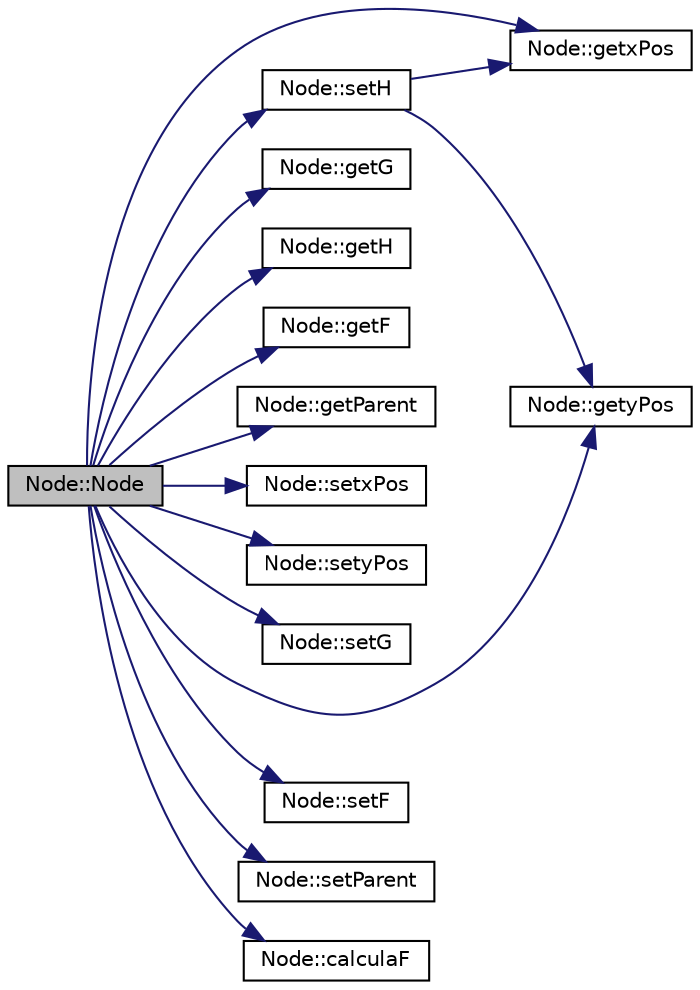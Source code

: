digraph "Node::Node"
{
  edge [fontname="Helvetica",fontsize="10",labelfontname="Helvetica",labelfontsize="10"];
  node [fontname="Helvetica",fontsize="10",shape=record];
  rankdir="LR";
  Node1 [label="Node::Node",height=0.2,width=0.4,color="black", fillcolor="grey75", style="filled", fontcolor="black"];
  Node1 -> Node2 [color="midnightblue",fontsize="10",style="solid",fontname="Helvetica"];
  Node2 [label="Node::getxPos",height=0.2,width=0.4,color="black", fillcolor="white", style="filled",URL="$classNode.html#a81aba8cc7d7ebd60051bb7cba210f587"];
  Node1 -> Node3 [color="midnightblue",fontsize="10",style="solid",fontname="Helvetica"];
  Node3 [label="Node::getyPos",height=0.2,width=0.4,color="black", fillcolor="white", style="filled",URL="$classNode.html#a7d26325d2355b29184cd6b428a78508b"];
  Node1 -> Node4 [color="midnightblue",fontsize="10",style="solid",fontname="Helvetica"];
  Node4 [label="Node::getG",height=0.2,width=0.4,color="black", fillcolor="white", style="filled",URL="$classNode.html#ab72b743b5abe69381e9066f4225793d2"];
  Node1 -> Node5 [color="midnightblue",fontsize="10",style="solid",fontname="Helvetica"];
  Node5 [label="Node::getH",height=0.2,width=0.4,color="black", fillcolor="white", style="filled",URL="$classNode.html#ae6f0fa0586f0bba0a33ec57323849d89"];
  Node1 -> Node6 [color="midnightblue",fontsize="10",style="solid",fontname="Helvetica"];
  Node6 [label="Node::getF",height=0.2,width=0.4,color="black", fillcolor="white", style="filled",URL="$classNode.html#ad22eea937020953945d47dc25667baf3"];
  Node1 -> Node7 [color="midnightblue",fontsize="10",style="solid",fontname="Helvetica"];
  Node7 [label="Node::getParent",height=0.2,width=0.4,color="black", fillcolor="white", style="filled",URL="$classNode.html#aee7fa50380cd3d5fd82c022e45ba2d37"];
  Node1 -> Node8 [color="midnightblue",fontsize="10",style="solid",fontname="Helvetica"];
  Node8 [label="Node::setxPos",height=0.2,width=0.4,color="black", fillcolor="white", style="filled",URL="$classNode.html#a95d9ff38e9706097f752df46e1c912d9"];
  Node1 -> Node9 [color="midnightblue",fontsize="10",style="solid",fontname="Helvetica"];
  Node9 [label="Node::setyPos",height=0.2,width=0.4,color="black", fillcolor="white", style="filled",URL="$classNode.html#afcef18b84545fc9097c67ba6b48f31cb"];
  Node1 -> Node10 [color="midnightblue",fontsize="10",style="solid",fontname="Helvetica"];
  Node10 [label="Node::setG",height=0.2,width=0.4,color="black", fillcolor="white", style="filled",URL="$classNode.html#ac269852dd9117461a6069589470c39f1"];
  Node1 -> Node11 [color="midnightblue",fontsize="10",style="solid",fontname="Helvetica"];
  Node11 [label="Node::setH",height=0.2,width=0.4,color="black", fillcolor="white", style="filled",URL="$classNode.html#aa10f28d0b00917bc5106373c73eb636f"];
  Node11 -> Node2 [color="midnightblue",fontsize="10",style="solid",fontname="Helvetica"];
  Node11 -> Node3 [color="midnightblue",fontsize="10",style="solid",fontname="Helvetica"];
  Node1 -> Node12 [color="midnightblue",fontsize="10",style="solid",fontname="Helvetica"];
  Node12 [label="Node::setF",height=0.2,width=0.4,color="black", fillcolor="white", style="filled",URL="$classNode.html#a77ef44966d6056821545f6b8acee2031"];
  Node1 -> Node13 [color="midnightblue",fontsize="10",style="solid",fontname="Helvetica"];
  Node13 [label="Node::setParent",height=0.2,width=0.4,color="black", fillcolor="white", style="filled",URL="$classNode.html#aaed3b50ac429bae4e3460f19c23a9f71"];
  Node1 -> Node14 [color="midnightblue",fontsize="10",style="solid",fontname="Helvetica"];
  Node14 [label="Node::calculaF",height=0.2,width=0.4,color="black", fillcolor="white", style="filled",URL="$classNode.html#aedfbcdc45d98f312e507e34e18b26093"];
}
